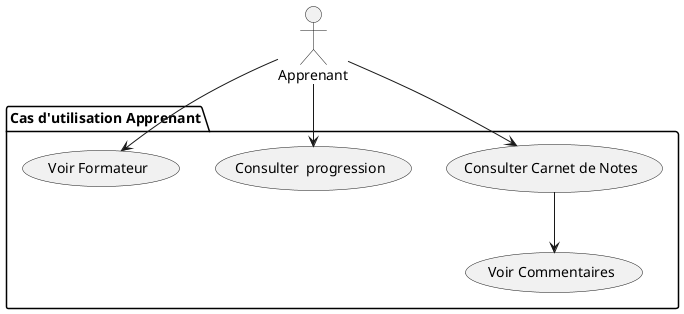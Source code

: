 @startuml
actor "Apprenant" as Etudiant

package "Cas d'utilisation Apprenant" {
    usecase "Consulter Carnet de Notes" as UC1
    usecase "Voir Commentaires" as UC2
    usecase "Consulter  progression" as UC3
    usecase "Voir Formateur" as UC4

}

Etudiant --> UC1
Etudiant --> UC3
UC1 -down-> UC2
Etudiant -down-> UC4
@enduml